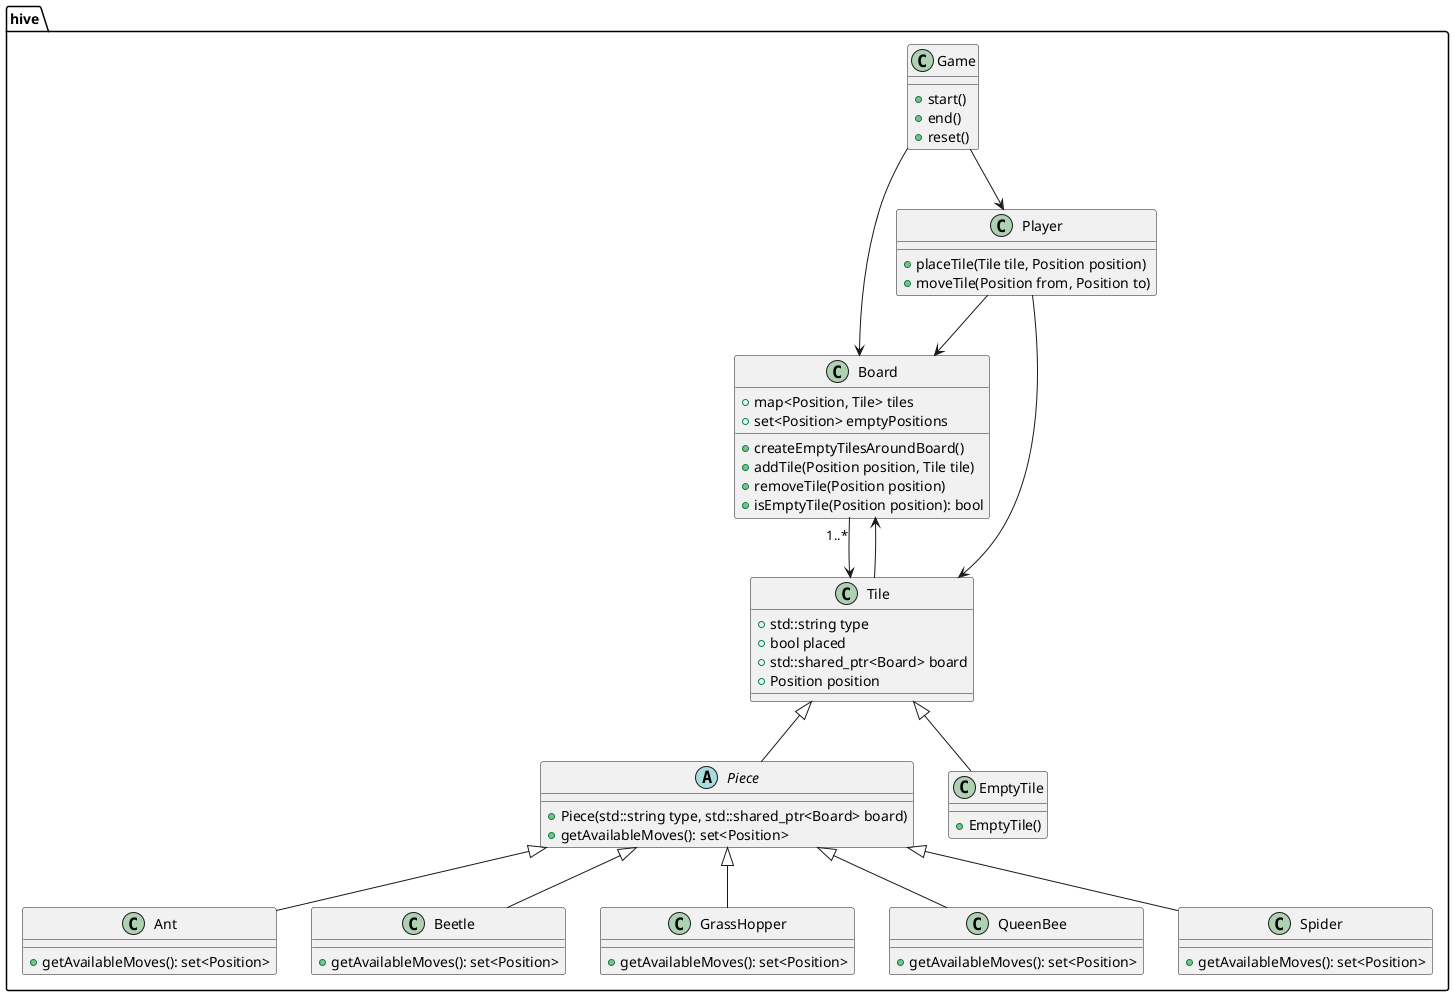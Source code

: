 @startuml
namespace hive {
    class Board {
        +map<Position, Tile> tiles
        +set<Position> emptyPositions
        +createEmptyTilesAroundBoard()
        +addTile(Position position, Tile tile)
        +removeTile(Position position)
        +isEmptyTile(Position position): bool
    }

    class Tile {
        +std::string type
        +bool placed
        +std::shared_ptr<Board> board
        +Position position
    }

    abstract class Piece extends Tile {
        +Piece(std::string type, std::shared_ptr<Board> board)
        +getAvailableMoves(): set<Position>
    }

    class Ant extends Piece {
        +getAvailableMoves(): set<Position>
    }

    class Beetle extends Piece {
        +getAvailableMoves(): set<Position>
    }

    class GrassHopper extends Piece {
        +getAvailableMoves(): set<Position>
    }

    class QueenBee extends Piece {
        +getAvailableMoves(): set<Position>
    }

    class Spider extends Piece {
        +getAvailableMoves(): set<Position>
    }

    class EmptyTile extends Tile {
        +EmptyTile()
    }

    class Player {
        +placeTile(Tile tile, Position position)
        +moveTile(Position from, Position to)
    }

    class Game {
        +start()
        +end()
        +reset()
    }

    Board "1..*" --> Tile
    Tile --> Board
    Player --> Board
    Player --> Tile
    Game --> Board
    Game --> Player
}
@enduml